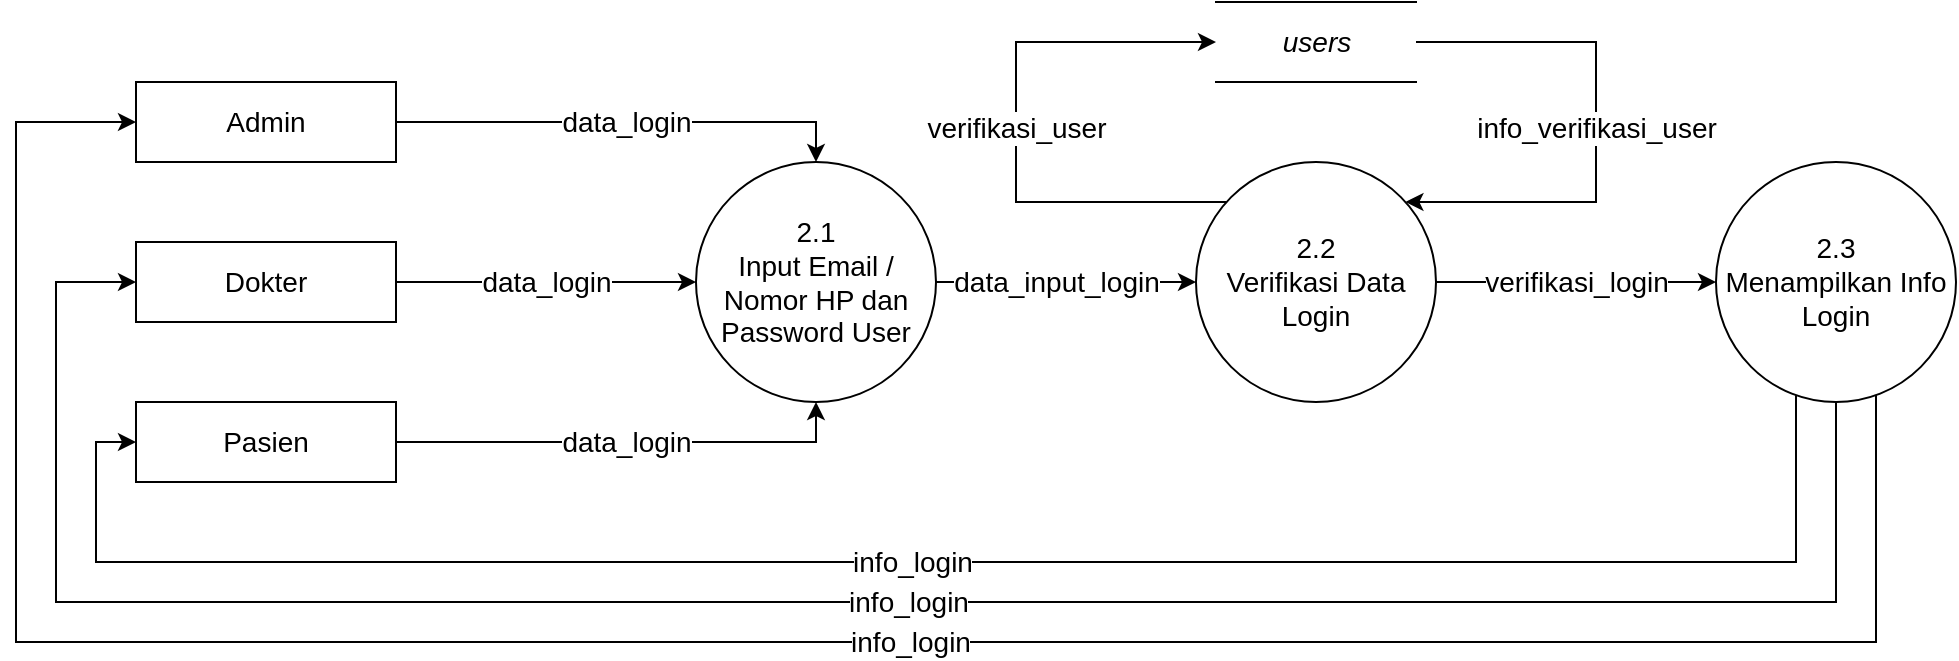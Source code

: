 <mxfile version="14.6.13" type="device"><diagram id="Rc6OxXYoEZi-hfFgIoyE" name="Page-1"><mxGraphModel dx="1217" dy="706" grid="1" gridSize="10" guides="1" tooltips="1" connect="1" arrows="1" fold="1" page="1" pageScale="1" pageWidth="850" pageHeight="1100" math="0" shadow="0"><root><mxCell id="0"/><mxCell id="1" parent="0"/><mxCell id="s38WGr486lUvFhDny16M-7" value="data_input_login" style="edgeStyle=orthogonalEdgeStyle;rounded=0;orthogonalLoop=1;jettySize=auto;html=1;entryX=0;entryY=0.5;entryDx=0;entryDy=0;fontSize=14;" parent="1" source="s38WGr486lUvFhDny16M-1" target="s38WGr486lUvFhDny16M-6" edge="1"><mxGeometry x="-0.077" relative="1" as="geometry"><mxPoint as="offset"/></mxGeometry></mxCell><mxCell id="s38WGr486lUvFhDny16M-1" value="&lt;font style=&quot;font-size: 14px;&quot;&gt;2.1&lt;br style=&quot;font-size: 14px;&quot;&gt;Input Email / Nomor HP dan Password User&lt;br style=&quot;font-size: 14px;&quot;&gt;&lt;/font&gt;" style="ellipse;whiteSpace=wrap;html=1;aspect=fixed;fontSize=14;" parent="1" vertex="1"><mxGeometry x="360" y="80" width="120" height="120" as="geometry"/></mxCell><mxCell id="s38WGr486lUvFhDny16M-4" value="data_login" style="edgeStyle=orthogonalEdgeStyle;rounded=0;orthogonalLoop=1;jettySize=auto;html=1;exitX=1;exitY=0.5;exitDx=0;exitDy=0;entryX=0.5;entryY=0;entryDx=0;entryDy=0;fontSize=14;" parent="1" source="s38WGr486lUvFhDny16M-2" target="s38WGr486lUvFhDny16M-1" edge="1"><mxGeometry relative="1" as="geometry"/></mxCell><mxCell id="s38WGr486lUvFhDny16M-2" value="Admin" style="rounded=0;whiteSpace=wrap;html=1;fontSize=14;" parent="1" vertex="1"><mxGeometry x="80" y="40" width="130" height="40" as="geometry"/></mxCell><mxCell id="s38WGr486lUvFhDny16M-5" value="data_login" style="edgeStyle=orthogonalEdgeStyle;rounded=0;orthogonalLoop=1;jettySize=auto;html=1;entryX=0.5;entryY=1;entryDx=0;entryDy=0;fontSize=14;" parent="1" source="s38WGr486lUvFhDny16M-3" target="s38WGr486lUvFhDny16M-1" edge="1"><mxGeometry relative="1" as="geometry"/></mxCell><mxCell id="s38WGr486lUvFhDny16M-3" value="Pasien" style="rounded=0;whiteSpace=wrap;html=1;fontSize=14;" parent="1" vertex="1"><mxGeometry x="80" y="200" width="130" height="40" as="geometry"/></mxCell><mxCell id="s38WGr486lUvFhDny16M-9" value="verifikasi_login" style="edgeStyle=orthogonalEdgeStyle;rounded=0;orthogonalLoop=1;jettySize=auto;html=1;entryX=0;entryY=0.5;entryDx=0;entryDy=0;fontSize=14;" parent="1" source="s38WGr486lUvFhDny16M-6" target="s38WGr486lUvFhDny16M-8" edge="1"><mxGeometry relative="1" as="geometry"/></mxCell><mxCell id="s38WGr486lUvFhDny16M-13" value="verifikasi_user" style="edgeStyle=orthogonalEdgeStyle;rounded=0;orthogonalLoop=1;jettySize=auto;html=1;entryX=0;entryY=0.5;entryDx=0;entryDy=0;fontSize=14;" parent="1" source="s38WGr486lUvFhDny16M-6" target="s38WGr486lUvFhDny16M-12" edge="1"><mxGeometry relative="1" as="geometry"><Array as="points"><mxPoint x="520" y="100"/><mxPoint x="520" y="20"/></Array></mxGeometry></mxCell><mxCell id="s38WGr486lUvFhDny16M-6" value="&lt;font style=&quot;font-size: 14px;&quot;&gt;2.2&lt;br style=&quot;font-size: 14px;&quot;&gt;Verifikasi Data Login&lt;br style=&quot;font-size: 14px;&quot;&gt;&lt;/font&gt;" style="ellipse;whiteSpace=wrap;html=1;aspect=fixed;fontSize=14;" parent="1" vertex="1"><mxGeometry x="610" y="80" width="120" height="120" as="geometry"/></mxCell><mxCell id="s38WGr486lUvFhDny16M-10" value="info_login" style="edgeStyle=orthogonalEdgeStyle;rounded=0;orthogonalLoop=1;jettySize=auto;html=1;entryX=0;entryY=0.5;entryDx=0;entryDy=0;fontSize=14;" parent="1" source="s38WGr486lUvFhDny16M-8" target="s38WGr486lUvFhDny16M-2" edge="1"><mxGeometry x="-0.117" relative="1" as="geometry"><Array as="points"><mxPoint x="950" y="320"/><mxPoint x="20" y="320"/><mxPoint x="20" y="60"/></Array><mxPoint as="offset"/></mxGeometry></mxCell><mxCell id="s38WGr486lUvFhDny16M-11" value="info_login" style="edgeStyle=orthogonalEdgeStyle;rounded=0;orthogonalLoop=1;jettySize=auto;html=1;entryX=0;entryY=0.5;entryDx=0;entryDy=0;fontSize=14;" parent="1" source="s38WGr486lUvFhDny16M-8" target="s38WGr486lUvFhDny16M-3" edge="1"><mxGeometry x="0.036" relative="1" as="geometry"><Array as="points"><mxPoint x="910" y="280"/><mxPoint x="60" y="280"/><mxPoint x="60" y="220"/></Array><mxPoint as="offset"/></mxGeometry></mxCell><mxCell id="s38WGr486lUvFhDny16M-8" value="&lt;font style=&quot;font-size: 14px;&quot;&gt;2.3&lt;br style=&quot;font-size: 14px;&quot;&gt;Menampilkan Info Login&lt;br style=&quot;font-size: 14px;&quot;&gt;&lt;/font&gt;" style="ellipse;whiteSpace=wrap;html=1;aspect=fixed;fontSize=14;" parent="1" vertex="1"><mxGeometry x="870" y="80" width="120" height="120" as="geometry"/></mxCell><mxCell id="s38WGr486lUvFhDny16M-14" value="info_verifikasi_user" style="edgeStyle=orthogonalEdgeStyle;rounded=0;orthogonalLoop=1;jettySize=auto;html=1;exitX=1;exitY=0.5;exitDx=0;exitDy=0;fontSize=14;" parent="1" source="s38WGr486lUvFhDny16M-12" target="s38WGr486lUvFhDny16M-6" edge="1"><mxGeometry relative="1" as="geometry"><Array as="points"><mxPoint x="810" y="20"/><mxPoint x="810" y="100"/></Array></mxGeometry></mxCell><mxCell id="s38WGr486lUvFhDny16M-12" value="users" style="html=1;dashed=0;whitespace=wrap;shape=partialRectangle;right=0;left=0;fontStyle=2;fontSize=14;" parent="1" vertex="1"><mxGeometry x="620" width="100" height="40" as="geometry"/></mxCell><mxCell id="7jFcA3zkuIVFiPS_3Hs9-2" value="data_login" style="edgeStyle=orthogonalEdgeStyle;rounded=0;orthogonalLoop=1;jettySize=auto;html=1;entryX=0;entryY=0.5;entryDx=0;entryDy=0;fontSize=14;" parent="1" source="7jFcA3zkuIVFiPS_3Hs9-1" target="s38WGr486lUvFhDny16M-1" edge="1"><mxGeometry relative="1" as="geometry"/></mxCell><mxCell id="7jFcA3zkuIVFiPS_3Hs9-1" value="Dokter" style="rounded=0;whiteSpace=wrap;html=1;fontSize=14;" parent="1" vertex="1"><mxGeometry x="80" y="120" width="130" height="40" as="geometry"/></mxCell><mxCell id="7jFcA3zkuIVFiPS_3Hs9-3" value="info_login" style="edgeStyle=orthogonalEdgeStyle;rounded=0;orthogonalLoop=1;jettySize=auto;html=1;exitX=0.5;exitY=1;exitDx=0;exitDy=0;entryX=0;entryY=0.5;entryDx=0;entryDy=0;fontSize=14;" parent="1" source="s38WGr486lUvFhDny16M-8" target="7jFcA3zkuIVFiPS_3Hs9-1" edge="1"><mxGeometry x="-0.052" relative="1" as="geometry"><Array as="points"><mxPoint x="930" y="300"/><mxPoint x="40" y="300"/><mxPoint x="40" y="140"/></Array><mxPoint x="867.574" y="192.426" as="sourcePoint"/><mxPoint x="90" y="230" as="targetPoint"/><mxPoint as="offset"/></mxGeometry></mxCell></root></mxGraphModel></diagram></mxfile>